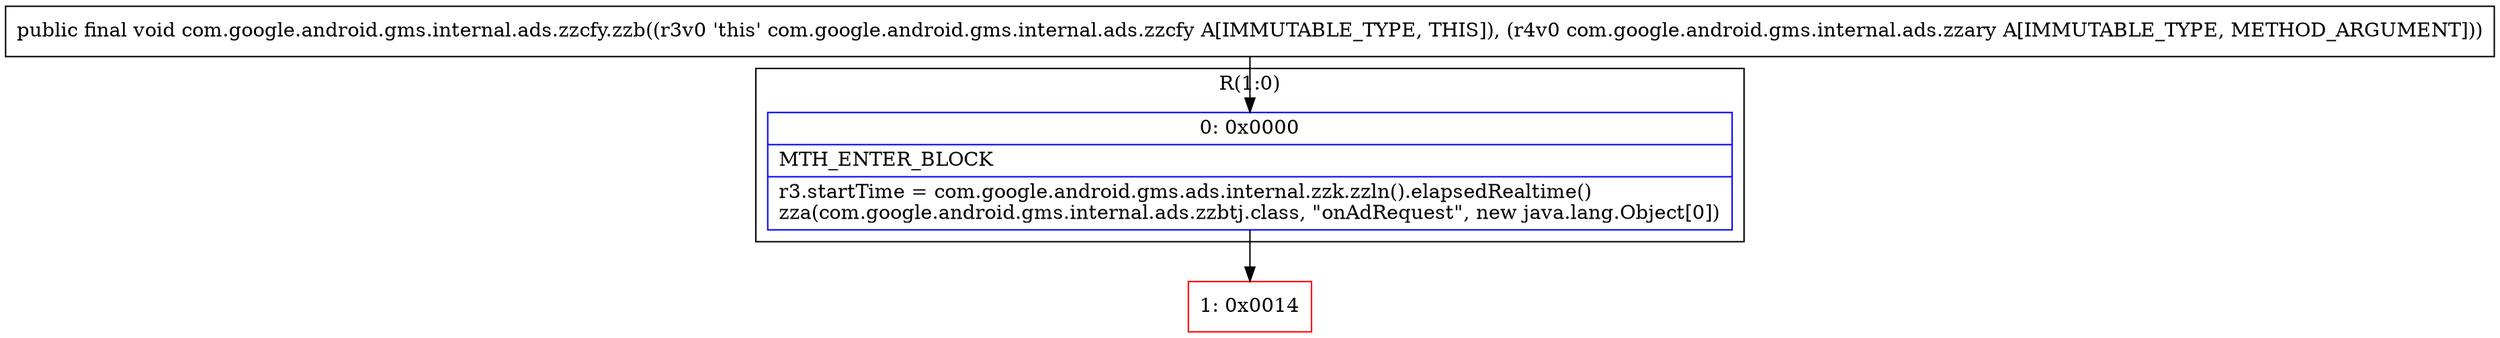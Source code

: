 digraph "CFG forcom.google.android.gms.internal.ads.zzcfy.zzb(Lcom\/google\/android\/gms\/internal\/ads\/zzary;)V" {
subgraph cluster_Region_1682112640 {
label = "R(1:0)";
node [shape=record,color=blue];
Node_0 [shape=record,label="{0\:\ 0x0000|MTH_ENTER_BLOCK\l|r3.startTime = com.google.android.gms.ads.internal.zzk.zzln().elapsedRealtime()\lzza(com.google.android.gms.internal.ads.zzbtj.class, \"onAdRequest\", new java.lang.Object[0])\l}"];
}
Node_1 [shape=record,color=red,label="{1\:\ 0x0014}"];
MethodNode[shape=record,label="{public final void com.google.android.gms.internal.ads.zzcfy.zzb((r3v0 'this' com.google.android.gms.internal.ads.zzcfy A[IMMUTABLE_TYPE, THIS]), (r4v0 com.google.android.gms.internal.ads.zzary A[IMMUTABLE_TYPE, METHOD_ARGUMENT])) }"];
MethodNode -> Node_0;
Node_0 -> Node_1;
}

